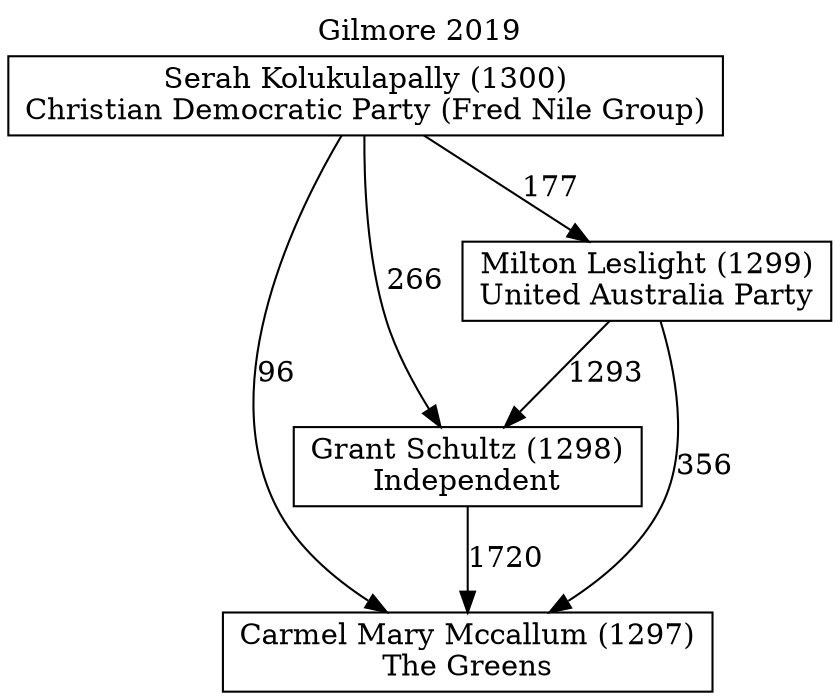 // House preference flow
digraph "Carmel Mary Mccallum (1297)_Gilmore_2019" {
	graph [label="Gilmore 2019" labelloc=t mclimit=10]
	node [shape=box]
	"Carmel Mary Mccallum (1297)" [label="Carmel Mary Mccallum (1297)
The Greens"]
	"Grant Schultz (1298)" [label="Grant Schultz (1298)
Independent"]
	"Milton Leslight (1299)" [label="Milton Leslight (1299)
United Australia Party"]
	"Serah Kolukulapally (1300)" [label="Serah Kolukulapally (1300)
Christian Democratic Party (Fred Nile Group)"]
	"Grant Schultz (1298)" -> "Carmel Mary Mccallum (1297)" [label=1720]
	"Milton Leslight (1299)" -> "Carmel Mary Mccallum (1297)" [label=356]
	"Milton Leslight (1299)" -> "Grant Schultz (1298)" [label=1293]
	"Serah Kolukulapally (1300)" -> "Carmel Mary Mccallum (1297)" [label=96]
	"Serah Kolukulapally (1300)" -> "Grant Schultz (1298)" [label=266]
	"Serah Kolukulapally (1300)" -> "Milton Leslight (1299)" [label=177]
}
